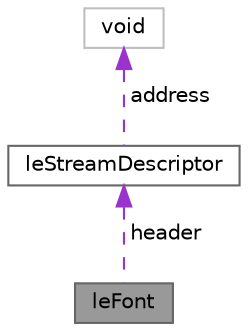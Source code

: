digraph "leFont"
{
 // INTERACTIVE_SVG=YES
 // LATEX_PDF_SIZE
  bgcolor="transparent";
  edge [fontname=Helvetica,fontsize=10,labelfontname=Helvetica,labelfontsize=10];
  node [fontname=Helvetica,fontsize=10,shape=box,height=0.2,width=0.4];
  Node1 [label="leFont",height=0.2,width=0.4,color="gray40", fillcolor="grey60", style="filled", fontcolor="black",tooltip="This struct represents a font object."];
  Node2 -> Node1 [dir="back",color="darkorchid3",style="dashed",label=" header" ];
  Node2 [label="leStreamDescriptor",height=0.2,width=0.4,color="gray40", fillcolor="white", style="filled",URL="$structleStreamDescriptor.html",tooltip="This struct represents a stream descriptor."];
  Node3 -> Node2 [dir="back",color="darkorchid3",style="dashed",label=" address" ];
  Node3 [label="void",height=0.2,width=0.4,color="grey75", fillcolor="white", style="filled",tooltip=" "];
}
